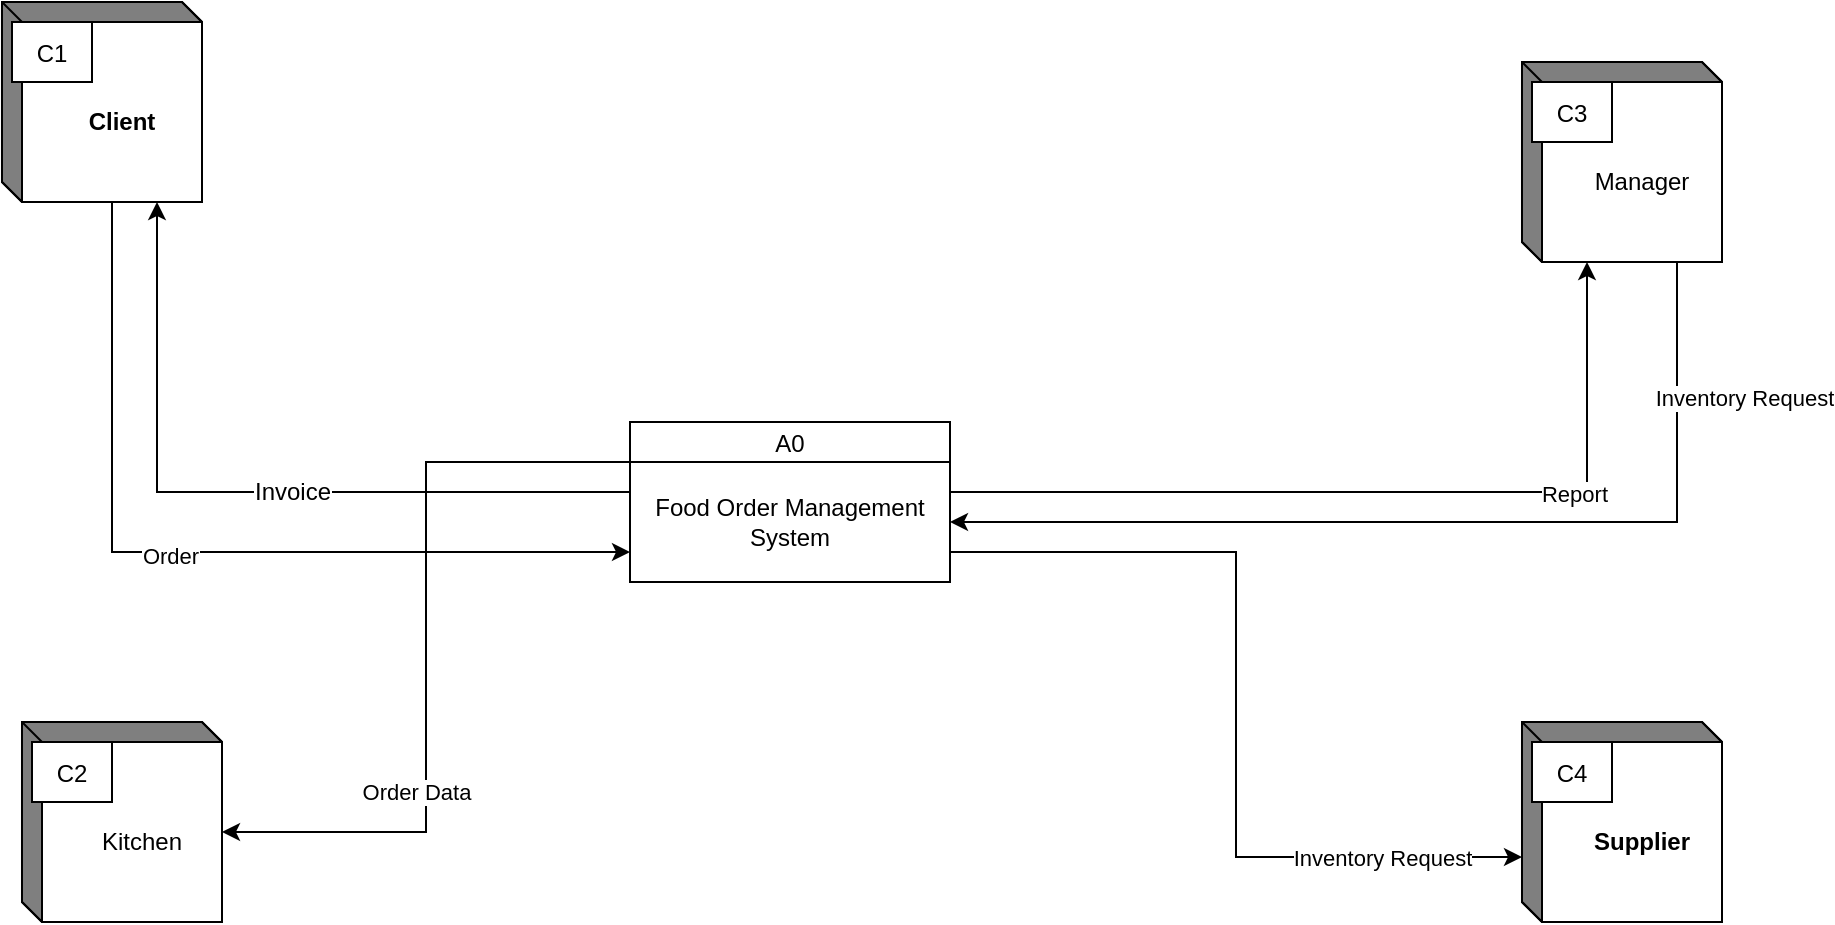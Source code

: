 <mxfile version="25.0.3" pages="4">
  <diagram id="g7U_KtoPGQ14ZTP1qPPx" name="контекстный уровень 0">
    <mxGraphModel dx="1050" dy="567" grid="1" gridSize="10" guides="1" tooltips="1" connect="1" arrows="1" fold="1" page="1" pageScale="1" pageWidth="827" pageHeight="1169" math="0" shadow="0">
      <root>
        <mxCell id="0" />
        <mxCell id="1" parent="0" />
        <mxCell id="EsM4Tb7-Ttx26VV6aI6I-1" value="А0" style="swimlane;fontStyle=0;childLayout=stackLayout;horizontal=1;startSize=20;fillColor=#ffffff;horizontalStack=0;resizeParent=1;resizeParentMax=0;resizeLast=0;collapsible=0;marginBottom=0;swimlaneFillColor=#ffffff;" parent="1" vertex="1">
          <mxGeometry x="364" y="260" width="160" height="80" as="geometry" />
        </mxCell>
        <mxCell id="EsM4Tb7-Ttx26VV6aI6I-2" value="Food Order Management System" style="text;html=1;align=center;verticalAlign=middle;whiteSpace=wrap;rounded=0;" parent="EsM4Tb7-Ttx26VV6aI6I-1" vertex="1">
          <mxGeometry y="20" width="160" height="60" as="geometry" />
        </mxCell>
        <mxCell id="EsM4Tb7-Ttx26VV6aI6I-3" value="" style="endArrow=classic;html=1;rounded=0;entryX=0;entryY=0.75;entryDx=0;entryDy=0;exitX=0;exitY=0;exitDx=55;exitDy=100;exitPerimeter=0;" parent="1" source="EsM4Tb7-Ttx26VV6aI6I-8" target="EsM4Tb7-Ttx26VV6aI6I-2" edge="1">
          <mxGeometry width="50" height="50" relative="1" as="geometry">
            <mxPoint x="220" y="325" as="sourcePoint" />
            <mxPoint x="260" y="280" as="targetPoint" />
            <Array as="points">
              <mxPoint x="105" y="325" />
            </Array>
          </mxGeometry>
        </mxCell>
        <mxCell id="EsM4Tb7-Ttx26VV6aI6I-4" value="Order" style="edgeLabel;html=1;align=center;verticalAlign=middle;resizable=0;points=[];" parent="EsM4Tb7-Ttx26VV6aI6I-3" connectable="0" vertex="1">
          <mxGeometry x="-0.063" y="-2" relative="1" as="geometry">
            <mxPoint as="offset" />
          </mxGeometry>
        </mxCell>
        <mxCell id="EsM4Tb7-Ttx26VV6aI6I-5" value="" style="html=1;dashed=0;whiteSpace=wrap;shape=mxgraph.dfd.externalEntity" parent="1" vertex="1">
          <mxGeometry x="810" y="410" width="100" height="100" as="geometry" />
        </mxCell>
        <mxCell id="EsM4Tb7-Ttx26VV6aI6I-6" value="C4" style="autosize=1;part=1;resizable=0;strokeColor=inherit;fillColor=inherit;gradientColor=inherit;" parent="EsM4Tb7-Ttx26VV6aI6I-5" vertex="1">
          <mxGeometry width="40" height="30" relative="1" as="geometry">
            <mxPoint x="5" y="10" as="offset" />
          </mxGeometry>
        </mxCell>
        <mxCell id="EsM4Tb7-Ttx26VV6aI6I-7" value="&lt;strong&gt;Supplier&lt;/strong&gt;" style="text;html=1;align=center;verticalAlign=middle;whiteSpace=wrap;rounded=0;" parent="EsM4Tb7-Ttx26VV6aI6I-5" vertex="1">
          <mxGeometry x="30" y="50" width="60" height="20" as="geometry" />
        </mxCell>
        <mxCell id="EsM4Tb7-Ttx26VV6aI6I-8" value="" style="html=1;dashed=0;whiteSpace=wrap;shape=mxgraph.dfd.externalEntity" parent="1" vertex="1">
          <mxGeometry x="50" y="50" width="100" height="100" as="geometry" />
        </mxCell>
        <mxCell id="EsM4Tb7-Ttx26VV6aI6I-9" value="C1" style="autosize=1;part=1;resizable=0;strokeColor=inherit;fillColor=inherit;gradientColor=inherit;" parent="EsM4Tb7-Ttx26VV6aI6I-8" vertex="1">
          <mxGeometry width="40" height="30" relative="1" as="geometry">
            <mxPoint x="5" y="10" as="offset" />
          </mxGeometry>
        </mxCell>
        <mxCell id="EsM4Tb7-Ttx26VV6aI6I-10" value="&lt;strong&gt;Client&lt;/strong&gt;" style="text;html=1;align=center;verticalAlign=middle;whiteSpace=wrap;rounded=0;" parent="EsM4Tb7-Ttx26VV6aI6I-8" vertex="1">
          <mxGeometry x="30" y="50" width="60" height="20" as="geometry" />
        </mxCell>
        <mxCell id="EsM4Tb7-Ttx26VV6aI6I-11" value="" style="html=1;dashed=0;whiteSpace=wrap;shape=mxgraph.dfd.externalEntity" parent="1" vertex="1">
          <mxGeometry x="60" y="410" width="100" height="100" as="geometry" />
        </mxCell>
        <mxCell id="EsM4Tb7-Ttx26VV6aI6I-12" value="C2" style="autosize=1;part=1;resizable=0;strokeColor=inherit;fillColor=inherit;gradientColor=inherit;" parent="EsM4Tb7-Ttx26VV6aI6I-11" vertex="1">
          <mxGeometry width="40" height="30" relative="1" as="geometry">
            <mxPoint x="5" y="10" as="offset" />
          </mxGeometry>
        </mxCell>
        <mxCell id="EsM4Tb7-Ttx26VV6aI6I-13" value="Kitchen" style="text;html=1;align=center;verticalAlign=middle;whiteSpace=wrap;rounded=0;" parent="EsM4Tb7-Ttx26VV6aI6I-11" vertex="1">
          <mxGeometry x="30" y="50" width="60" height="20" as="geometry" />
        </mxCell>
        <mxCell id="EsM4Tb7-Ttx26VV6aI6I-14" style="edgeStyle=orthogonalEdgeStyle;rounded=0;orthogonalLoop=1;jettySize=auto;html=1;exitX=0;exitY=0;exitDx=77.5;exitDy=100;exitPerimeter=0;entryX=1;entryY=0.5;entryDx=0;entryDy=0;" parent="1" source="EsM4Tb7-Ttx26VV6aI6I-16" target="EsM4Tb7-Ttx26VV6aI6I-2" edge="1">
          <mxGeometry relative="1" as="geometry" />
        </mxCell>
        <mxCell id="EsM4Tb7-Ttx26VV6aI6I-15" value="Inventory Request" style="edgeLabel;html=1;align=center;verticalAlign=middle;resizable=0;points=[];" parent="EsM4Tb7-Ttx26VV6aI6I-14" connectable="0" vertex="1">
          <mxGeometry x="-0.748" y="1" relative="1" as="geometry">
            <mxPoint x="32" y="6" as="offset" />
          </mxGeometry>
        </mxCell>
        <mxCell id="EsM4Tb7-Ttx26VV6aI6I-16" value="" style="html=1;dashed=0;whiteSpace=wrap;shape=mxgraph.dfd.externalEntity" parent="1" vertex="1">
          <mxGeometry x="810" y="80" width="100" height="100" as="geometry" />
        </mxCell>
        <mxCell id="EsM4Tb7-Ttx26VV6aI6I-17" value="C3" style="autosize=1;part=1;resizable=0;strokeColor=inherit;fillColor=inherit;gradientColor=inherit;" parent="EsM4Tb7-Ttx26VV6aI6I-16" vertex="1">
          <mxGeometry width="40" height="30" relative="1" as="geometry">
            <mxPoint x="5" y="10" as="offset" />
          </mxGeometry>
        </mxCell>
        <mxCell id="EsM4Tb7-Ttx26VV6aI6I-18" value="Manager" style="text;html=1;align=center;verticalAlign=middle;whiteSpace=wrap;rounded=0;" parent="EsM4Tb7-Ttx26VV6aI6I-16" vertex="1">
          <mxGeometry x="30" y="50" width="60" height="20" as="geometry" />
        </mxCell>
        <mxCell id="EsM4Tb7-Ttx26VV6aI6I-19" style="edgeStyle=orthogonalEdgeStyle;rounded=0;orthogonalLoop=1;jettySize=auto;html=1;exitX=0;exitY=0.25;exitDx=0;exitDy=0;entryX=0;entryY=0;entryDx=77.5;entryDy=100;entryPerimeter=0;" parent="1" source="EsM4Tb7-Ttx26VV6aI6I-2" target="EsM4Tb7-Ttx26VV6aI6I-8" edge="1">
          <mxGeometry relative="1" as="geometry" />
        </mxCell>
        <mxCell id="EsM4Tb7-Ttx26VV6aI6I-20" value="&lt;font style=&quot;font-size: 12px;&quot;&gt;Invoice&lt;/font&gt;" style="edgeLabel;html=1;align=center;verticalAlign=middle;resizable=0;points=[];" parent="EsM4Tb7-Ttx26VV6aI6I-19" connectable="0" vertex="1">
          <mxGeometry x="-0.113" relative="1" as="geometry">
            <mxPoint as="offset" />
          </mxGeometry>
        </mxCell>
        <mxCell id="EsM4Tb7-Ttx26VV6aI6I-21" style="edgeStyle=orthogonalEdgeStyle;rounded=0;orthogonalLoop=1;jettySize=auto;html=1;exitX=0;exitY=0.25;exitDx=0;exitDy=0;entryX=0;entryY=0;entryDx=100;entryDy=55;entryPerimeter=0;" parent="1" source="EsM4Tb7-Ttx26VV6aI6I-1" target="EsM4Tb7-Ttx26VV6aI6I-11" edge="1">
          <mxGeometry relative="1" as="geometry">
            <Array as="points">
              <mxPoint x="262" y="280" />
              <mxPoint x="262" y="465" />
            </Array>
          </mxGeometry>
        </mxCell>
        <mxCell id="EsM4Tb7-Ttx26VV6aI6I-22" value="Order Data" style="edgeLabel;html=1;align=center;verticalAlign=middle;resizable=0;points=[];" parent="EsM4Tb7-Ttx26VV6aI6I-21" connectable="0" vertex="1">
          <mxGeometry x="0.502" y="2" relative="1" as="geometry">
            <mxPoint y="-22" as="offset" />
          </mxGeometry>
        </mxCell>
        <mxCell id="EsM4Tb7-Ttx26VV6aI6I-23" style="edgeStyle=orthogonalEdgeStyle;rounded=0;orthogonalLoop=1;jettySize=auto;html=1;exitX=1;exitY=0.25;exitDx=0;exitDy=0;entryX=0;entryY=0;entryDx=32.5;entryDy=100;entryPerimeter=0;" parent="1" source="EsM4Tb7-Ttx26VV6aI6I-2" target="EsM4Tb7-Ttx26VV6aI6I-16" edge="1">
          <mxGeometry relative="1" as="geometry" />
        </mxCell>
        <mxCell id="EsM4Tb7-Ttx26VV6aI6I-24" value="Report" style="edgeLabel;html=1;align=center;verticalAlign=middle;resizable=0;points=[];" parent="EsM4Tb7-Ttx26VV6aI6I-23" connectable="0" vertex="1">
          <mxGeometry x="0.44" y="-1" relative="1" as="geometry">
            <mxPoint as="offset" />
          </mxGeometry>
        </mxCell>
        <mxCell id="EsM4Tb7-Ttx26VV6aI6I-25" style="edgeStyle=orthogonalEdgeStyle;rounded=0;orthogonalLoop=1;jettySize=auto;html=1;exitX=1;exitY=0.75;exitDx=0;exitDy=0;entryX=0;entryY=0;entryDx=0;entryDy=67.5;entryPerimeter=0;" parent="1" source="EsM4Tb7-Ttx26VV6aI6I-2" target="EsM4Tb7-Ttx26VV6aI6I-5" edge="1">
          <mxGeometry relative="1" as="geometry">
            <mxPoint x="890" y="325" as="targetPoint" />
          </mxGeometry>
        </mxCell>
        <mxCell id="EsM4Tb7-Ttx26VV6aI6I-26" value="Inventory Request" style="edgeLabel;html=1;align=center;verticalAlign=middle;resizable=0;points=[];" parent="EsM4Tb7-Ttx26VV6aI6I-25" connectable="0" vertex="1">
          <mxGeometry x="0.681" relative="1" as="geometry">
            <mxPoint as="offset" />
          </mxGeometry>
        </mxCell>
      </root>
    </mxGraphModel>
  </diagram>
  <diagram id="dlIHmpo61PKSziA37IT4" name="контекстный уровень 1">
    <mxGraphModel dx="1235" dy="667" grid="1" gridSize="10" guides="1" tooltips="1" connect="1" arrows="1" fold="1" page="1" pageScale="1" pageWidth="827" pageHeight="1169" math="0" shadow="0">
      <root>
        <mxCell id="0" />
        <mxCell id="1" parent="0" />
        <mxCell id="6rhLsVktCu3hyryRNx9y-2" value="" style="html=1;dashed=0;whiteSpace=wrap;shape=mxgraph.dfd.externalEntity" parent="1" vertex="1">
          <mxGeometry x="1010" y="584" width="100" height="100" as="geometry" />
        </mxCell>
        <mxCell id="6rhLsVktCu3hyryRNx9y-3" value="C4" style="autosize=1;part=1;resizable=0;strokeColor=inherit;fillColor=inherit;gradientColor=inherit;" parent="6rhLsVktCu3hyryRNx9y-2" vertex="1">
          <mxGeometry width="40" height="30" relative="1" as="geometry">
            <mxPoint x="5" y="10" as="offset" />
          </mxGeometry>
        </mxCell>
        <mxCell id="6rhLsVktCu3hyryRNx9y-4" value="&lt;strong&gt;Supplier&lt;/strong&gt;" style="text;html=1;align=center;verticalAlign=middle;whiteSpace=wrap;rounded=0;" parent="6rhLsVktCu3hyryRNx9y-2" vertex="1">
          <mxGeometry x="30" y="50" width="60" height="20" as="geometry" />
        </mxCell>
        <mxCell id="6rhLsVktCu3hyryRNx9y-5" style="edgeStyle=orthogonalEdgeStyle;rounded=0;orthogonalLoop=1;jettySize=auto;html=1;entryX=0;entryY=0.25;entryDx=0;entryDy=0;" parent="1" source="6rhLsVktCu3hyryRNx9y-7" target="6rhLsVktCu3hyryRNx9y-8" edge="1">
          <mxGeometry relative="1" as="geometry" />
        </mxCell>
        <mxCell id="6rhLsVktCu3hyryRNx9y-6" value="Order Information" style="edgeLabel;html=1;align=center;verticalAlign=middle;resizable=0;points=[];" parent="6rhLsVktCu3hyryRNx9y-5" connectable="0" vertex="1">
          <mxGeometry x="0.148" y="-2" relative="1" as="geometry">
            <mxPoint as="offset" />
          </mxGeometry>
        </mxCell>
        <mxCell id="6rhLsVktCu3hyryRNx9y-7" value="D1" style="html=1;dashed=0;whiteSpace=wrap;shape=mxgraph.dfd.dataStoreID;align=left;spacingLeft=3;points=[[0,0],[0.5,0],[1,0],[0,0.5],[1,0.5],[0,1],[0.5,1],[1,1]];" parent="1" vertex="1">
          <mxGeometry x="470" y="330" width="142" height="50" as="geometry" />
        </mxCell>
        <mxCell id="6rhLsVktCu3hyryRNx9y-8" value="А2" style="swimlane;fontStyle=0;childLayout=stackLayout;horizontal=1;startSize=20;fillColor=#ffffff;horizontalStack=0;resizeParent=1;resizeParentMax=0;resizeLast=0;collapsible=0;marginBottom=0;swimlaneFillColor=#ffffff;" parent="1" vertex="1">
          <mxGeometry x="605" y="500" width="100" height="50" as="geometry" />
        </mxCell>
        <mxCell id="6rhLsVktCu3hyryRNx9y-9" value="Create Report" style="text;html=1;align=center;verticalAlign=middle;whiteSpace=wrap;rounded=0;" parent="6rhLsVktCu3hyryRNx9y-8" vertex="1">
          <mxGeometry y="20" width="100" height="30" as="geometry" />
        </mxCell>
        <mxCell id="6rhLsVktCu3hyryRNx9y-10" style="edgeStyle=orthogonalEdgeStyle;rounded=0;orthogonalLoop=1;jettySize=auto;html=1;entryX=0;entryY=0.75;entryDx=0;entryDy=0;" parent="1" source="6rhLsVktCu3hyryRNx9y-12" target="6rhLsVktCu3hyryRNx9y-9" edge="1">
          <mxGeometry relative="1" as="geometry" />
        </mxCell>
        <mxCell id="6rhLsVktCu3hyryRNx9y-11" value="Inventory Information" style="edgeLabel;html=1;align=center;verticalAlign=middle;resizable=0;points=[];" parent="6rhLsVktCu3hyryRNx9y-10" connectable="0" vertex="1">
          <mxGeometry x="-0.082" y="-2" relative="1" as="geometry">
            <mxPoint as="offset" />
          </mxGeometry>
        </mxCell>
        <mxCell id="6rhLsVktCu3hyryRNx9y-12" value="D2" style="html=1;dashed=0;whiteSpace=wrap;shape=mxgraph.dfd.dataStoreID;align=left;spacingLeft=3;points=[[0,0],[0.5,0],[1,0],[0,0.5],[1,0.5],[0,1],[0.5,1],[1,1]];" parent="1" vertex="1">
          <mxGeometry x="270" y="670" width="130" height="50" as="geometry" />
        </mxCell>
        <mxCell id="6rhLsVktCu3hyryRNx9y-13" style="edgeStyle=orthogonalEdgeStyle;rounded=0;orthogonalLoop=1;jettySize=auto;html=1;exitX=0;exitY=0;exitDx=45;exitDy=0;exitPerimeter=0;entryX=0;entryY=0.5;entryDx=0;entryDy=0;" parent="1" source="6rhLsVktCu3hyryRNx9y-15" target="6rhLsVktCu3hyryRNx9y-27" edge="1">
          <mxGeometry relative="1" as="geometry">
            <Array as="points">
              <mxPoint x="115" y="510" />
              <mxPoint x="115" y="410" />
              <mxPoint x="400" y="410" />
            </Array>
          </mxGeometry>
        </mxCell>
        <mxCell id="6rhLsVktCu3hyryRNx9y-14" value="Orders" style="edgeLabel;html=1;align=center;verticalAlign=middle;resizable=0;points=[];" parent="6rhLsVktCu3hyryRNx9y-13" connectable="0" vertex="1">
          <mxGeometry x="0.152" y="-2" relative="1" as="geometry">
            <mxPoint as="offset" />
          </mxGeometry>
        </mxCell>
        <mxCell id="6rhLsVktCu3hyryRNx9y-15" value="" style="html=1;dashed=0;whiteSpace=wrap;shape=mxgraph.dfd.externalEntity" parent="1" vertex="1">
          <mxGeometry x="60" y="510" width="100" height="100" as="geometry" />
        </mxCell>
        <mxCell id="6rhLsVktCu3hyryRNx9y-16" value="C1" style="autosize=1;part=1;resizable=0;strokeColor=inherit;fillColor=inherit;gradientColor=inherit;" parent="6rhLsVktCu3hyryRNx9y-15" vertex="1">
          <mxGeometry width="40" height="30" relative="1" as="geometry">
            <mxPoint x="5" y="10" as="offset" />
          </mxGeometry>
        </mxCell>
        <mxCell id="6rhLsVktCu3hyryRNx9y-17" value="&lt;strong&gt;Client&lt;/strong&gt;" style="text;html=1;align=center;verticalAlign=middle;whiteSpace=wrap;rounded=0;" parent="6rhLsVktCu3hyryRNx9y-15" vertex="1">
          <mxGeometry x="30" y="50" width="60" height="20" as="geometry" />
        </mxCell>
        <mxCell id="6rhLsVktCu3hyryRNx9y-18" value="" style="html=1;dashed=0;whiteSpace=wrap;shape=mxgraph.dfd.externalEntity" parent="1" vertex="1">
          <mxGeometry x="328" y="280" width="100" height="100" as="geometry" />
        </mxCell>
        <mxCell id="6rhLsVktCu3hyryRNx9y-19" value="C2" style="autosize=1;part=1;resizable=0;strokeColor=inherit;fillColor=inherit;gradientColor=inherit;" parent="6rhLsVktCu3hyryRNx9y-18" vertex="1">
          <mxGeometry width="40" height="30" relative="1" as="geometry">
            <mxPoint x="5" y="10" as="offset" />
          </mxGeometry>
        </mxCell>
        <mxCell id="6rhLsVktCu3hyryRNx9y-20" value="Kitchen" style="text;html=1;align=center;verticalAlign=middle;whiteSpace=wrap;rounded=0;" parent="6rhLsVktCu3hyryRNx9y-18" vertex="1">
          <mxGeometry x="30" y="50" width="60" height="20" as="geometry" />
        </mxCell>
        <mxCell id="6rhLsVktCu3hyryRNx9y-21" style="edgeStyle=orthogonalEdgeStyle;rounded=0;orthogonalLoop=1;jettySize=auto;html=1;exitX=0;exitY=0;exitDx=77.5;exitDy=100;exitPerimeter=0;entryX=1;entryY=0.25;entryDx=0;entryDy=0;" parent="1" source="6rhLsVktCu3hyryRNx9y-23" target="6rhLsVktCu3hyryRNx9y-28" edge="1">
          <mxGeometry relative="1" as="geometry" />
        </mxCell>
        <mxCell id="6rhLsVktCu3hyryRNx9y-22" value="Inventory Request" style="edgeLabel;html=1;align=center;verticalAlign=middle;resizable=0;points=[];" parent="6rhLsVktCu3hyryRNx9y-21" connectable="0" vertex="1">
          <mxGeometry x="-0.711" y="1" relative="1" as="geometry">
            <mxPoint x="12" y="69" as="offset" />
          </mxGeometry>
        </mxCell>
        <mxCell id="6rhLsVktCu3hyryRNx9y-23" value="" style="html=1;dashed=0;whiteSpace=wrap;shape=mxgraph.dfd.externalEntity" parent="1" vertex="1">
          <mxGeometry x="740" y="390" width="100" height="100" as="geometry" />
        </mxCell>
        <mxCell id="6rhLsVktCu3hyryRNx9y-24" value="C3" style="autosize=1;part=1;resizable=0;strokeColor=inherit;fillColor=inherit;gradientColor=inherit;" parent="6rhLsVktCu3hyryRNx9y-23" vertex="1">
          <mxGeometry width="40" height="30" relative="1" as="geometry">
            <mxPoint x="5" y="10" as="offset" />
          </mxGeometry>
        </mxCell>
        <mxCell id="6rhLsVktCu3hyryRNx9y-25" value="Manager" style="text;html=1;align=center;verticalAlign=middle;whiteSpace=wrap;rounded=0;" parent="6rhLsVktCu3hyryRNx9y-23" vertex="1">
          <mxGeometry x="30" y="50" width="60" height="20" as="geometry" />
        </mxCell>
        <mxCell id="6rhLsVktCu3hyryRNx9y-26" value="А1" style="swimlane;fontStyle=0;childLayout=stackLayout;horizontal=1;startSize=20;fillColor=#ffffff;horizontalStack=0;resizeParent=1;resizeParentMax=0;resizeLast=0;collapsible=0;marginBottom=0;swimlaneFillColor=#ffffff;" parent="1" vertex="1">
          <mxGeometry x="400" y="559" width="100" height="50" as="geometry" />
        </mxCell>
        <mxCell id="6rhLsVktCu3hyryRNx9y-27" value="Create Order" style="text;html=1;align=center;verticalAlign=middle;whiteSpace=wrap;rounded=0;" parent="6rhLsVktCu3hyryRNx9y-26" vertex="1">
          <mxGeometry y="20" width="100" height="30" as="geometry" />
        </mxCell>
        <mxCell id="6rhLsVktCu3hyryRNx9y-28" value="А3" style="swimlane;fontStyle=0;childLayout=stackLayout;horizontal=1;startSize=20;fillColor=#ffffff;horizontalStack=0;resizeParent=1;resizeParentMax=0;resizeLast=0;collapsible=0;marginBottom=0;swimlaneFillColor=#ffffff;" parent="1" vertex="1">
          <mxGeometry x="580" y="670" width="150" height="50" as="geometry" />
        </mxCell>
        <mxCell id="6rhLsVktCu3hyryRNx9y-29" value="Inventory Order" style="text;html=1;align=center;verticalAlign=middle;whiteSpace=wrap;rounded=0;" parent="6rhLsVktCu3hyryRNx9y-28" vertex="1">
          <mxGeometry y="20" width="150" height="30" as="geometry" />
        </mxCell>
        <mxCell id="6rhLsVktCu3hyryRNx9y-30" value="Orders" style="text;html=1;align=center;verticalAlign=middle;whiteSpace=wrap;rounded=0;" parent="1" vertex="1">
          <mxGeometry x="520" y="340" width="60" height="30" as="geometry" />
        </mxCell>
        <mxCell id="6rhLsVktCu3hyryRNx9y-31" value="Inventory" style="text;html=1;align=center;verticalAlign=middle;whiteSpace=wrap;rounded=0;" parent="1" vertex="1">
          <mxGeometry x="320" y="680" width="60" height="30" as="geometry" />
        </mxCell>
        <mxCell id="6rhLsVktCu3hyryRNx9y-34" style="edgeStyle=orthogonalEdgeStyle;rounded=0;orthogonalLoop=1;jettySize=auto;html=1;exitX=1;exitY=0.25;exitDx=0;exitDy=0;entryX=0;entryY=0;entryDx=10;entryDy=100;entryPerimeter=0;" parent="1" source="6rhLsVktCu3hyryRNx9y-27" target="6rhLsVktCu3hyryRNx9y-18" edge="1">
          <mxGeometry relative="1" as="geometry" />
        </mxCell>
        <mxCell id="6rhLsVktCu3hyryRNx9y-35" value="Order Data" style="edgeLabel;html=1;align=center;verticalAlign=middle;resizable=0;points=[];" parent="6rhLsVktCu3hyryRNx9y-34" connectable="0" vertex="1">
          <mxGeometry x="0.423" relative="1" as="geometry">
            <mxPoint y="1" as="offset" />
          </mxGeometry>
        </mxCell>
        <mxCell id="6rhLsVktCu3hyryRNx9y-36" style="edgeStyle=orthogonalEdgeStyle;rounded=0;orthogonalLoop=1;jettySize=auto;html=1;exitX=1;exitY=0.25;exitDx=0;exitDy=0;entryX=0;entryY=0;entryDx=32.5;entryDy=100;entryPerimeter=0;" parent="1" source="6rhLsVktCu3hyryRNx9y-8" target="6rhLsVktCu3hyryRNx9y-23" edge="1">
          <mxGeometry relative="1" as="geometry" />
        </mxCell>
        <mxCell id="6rhLsVktCu3hyryRNx9y-37" value="Report" style="edgeLabel;html=1;align=center;verticalAlign=middle;resizable=0;points=[];" parent="6rhLsVktCu3hyryRNx9y-36" connectable="0" vertex="1">
          <mxGeometry x="-0.013" y="-2" relative="1" as="geometry">
            <mxPoint as="offset" />
          </mxGeometry>
        </mxCell>
        <mxCell id="6rhLsVktCu3hyryRNx9y-38" style="edgeStyle=orthogonalEdgeStyle;rounded=0;orthogonalLoop=1;jettySize=auto;html=1;exitX=1;exitY=0.5;exitDx=0;exitDy=0;entryX=0;entryY=0;entryDx=0;entryDy=67.5;entryPerimeter=0;" parent="1" source="6rhLsVktCu3hyryRNx9y-29" target="6rhLsVktCu3hyryRNx9y-2" edge="1">
          <mxGeometry relative="1" as="geometry">
            <Array as="points">
              <mxPoint x="970" y="705" />
              <mxPoint x="970" y="684" />
              <mxPoint x="980" y="684" />
              <mxPoint x="980" y="651" />
            </Array>
          </mxGeometry>
        </mxCell>
        <mxCell id="6rhLsVktCu3hyryRNx9y-39" value="Inventory Request" style="edgeLabel;html=1;align=center;verticalAlign=middle;resizable=0;points=[];" parent="6rhLsVktCu3hyryRNx9y-38" connectable="0" vertex="1">
          <mxGeometry x="0.545" y="6" relative="1" as="geometry">
            <mxPoint y="-1" as="offset" />
          </mxGeometry>
        </mxCell>
        <mxCell id="6rhLsVktCu3hyryRNx9y-42" style="edgeStyle=orthogonalEdgeStyle;rounded=0;orthogonalLoop=1;jettySize=auto;html=1;exitX=0.25;exitY=1;exitDx=0;exitDy=0;entryX=0.006;entryY=0.805;entryDx=0;entryDy=0;entryPerimeter=0;" parent="1" source="6rhLsVktCu3hyryRNx9y-27" target="6rhLsVktCu3hyryRNx9y-12" edge="1">
          <mxGeometry relative="1" as="geometry" />
        </mxCell>
        <mxCell id="6rhLsVktCu3hyryRNx9y-43" value="Updated Inventory Data" style="edgeLabel;html=1;align=center;verticalAlign=middle;resizable=0;points=[];" parent="6rhLsVktCu3hyryRNx9y-42" connectable="0" vertex="1">
          <mxGeometry x="-0.3" y="2" relative="1" as="geometry">
            <mxPoint as="offset" />
          </mxGeometry>
        </mxCell>
        <mxCell id="6rhLsVktCu3hyryRNx9y-44" style="edgeStyle=orthogonalEdgeStyle;rounded=0;orthogonalLoop=1;jettySize=auto;html=1;exitX=0.25;exitY=0;exitDx=0;exitDy=0;entryX=0;entryY=0;entryDx=100;entryDy=32.5;entryPerimeter=0;" parent="1" source="6rhLsVktCu3hyryRNx9y-26" target="6rhLsVktCu3hyryRNx9y-15" edge="1">
          <mxGeometry relative="1" as="geometry">
            <Array as="points">
              <mxPoint x="425" y="510" />
              <mxPoint x="250" y="510" />
              <mxPoint x="250" y="550" />
              <mxPoint x="190" y="550" />
              <mxPoint x="190" y="543" />
            </Array>
          </mxGeometry>
        </mxCell>
        <mxCell id="6rhLsVktCu3hyryRNx9y-45" value="Invoice" style="edgeLabel;html=1;align=center;verticalAlign=middle;resizable=0;points=[];" parent="6rhLsVktCu3hyryRNx9y-44" connectable="0" vertex="1">
          <mxGeometry x="-0.301" relative="1" as="geometry">
            <mxPoint as="offset" />
          </mxGeometry>
        </mxCell>
        <mxCell id="6rhLsVktCu3hyryRNx9y-46" style="edgeStyle=orthogonalEdgeStyle;rounded=0;orthogonalLoop=1;jettySize=auto;html=1;exitX=0;exitY=0.75;exitDx=0;exitDy=0;entryX=0.5;entryY=1;entryDx=0;entryDy=0;" parent="1" source="6rhLsVktCu3hyryRNx9y-29" target="6rhLsVktCu3hyryRNx9y-12" edge="1">
          <mxGeometry relative="1" as="geometry" />
        </mxCell>
        <mxCell id="6rhLsVktCu3hyryRNx9y-47" value="Updated Inventory Data" style="edgeLabel;html=1;align=center;verticalAlign=middle;resizable=0;points=[];" parent="6rhLsVktCu3hyryRNx9y-46" connectable="0" vertex="1">
          <mxGeometry x="0.016" y="4" relative="1" as="geometry">
            <mxPoint as="offset" />
          </mxGeometry>
        </mxCell>
        <mxCell id="GF2UTdQ6WD2duHOAACXO-5" style="edgeStyle=orthogonalEdgeStyle;rounded=0;orthogonalLoop=1;jettySize=auto;html=1;exitX=0.5;exitY=0;exitDx=0;exitDy=0;entryX=0.122;entryY=0.996;entryDx=0;entryDy=0;entryPerimeter=0;" edge="1" parent="1" source="6rhLsVktCu3hyryRNx9y-26" target="6rhLsVktCu3hyryRNx9y-7">
          <mxGeometry relative="1" as="geometry" />
        </mxCell>
        <mxCell id="GF2UTdQ6WD2duHOAACXO-6" value="Order Data" style="edgeLabel;html=1;align=center;verticalAlign=middle;resizable=0;points=[];" vertex="1" connectable="0" parent="GF2UTdQ6WD2duHOAACXO-5">
          <mxGeometry x="0.487" relative="1" as="geometry">
            <mxPoint as="offset" />
          </mxGeometry>
        </mxCell>
      </root>
    </mxGraphModel>
  </diagram>
  <diagram id="FCBD6n17MjrWyVslje0F" name="логический ур">
    <mxGraphModel dx="875" dy="473" grid="1" gridSize="10" guides="1" tooltips="1" connect="1" arrows="1" fold="1" page="1" pageScale="1" pageWidth="827" pageHeight="1169" math="0" shadow="0">
      <root>
        <mxCell id="0" />
        <mxCell id="1" parent="0" />
        <mxCell id="NVvFGdOoHjo6GKqBfUE2-1" value="&lt;strong&gt;Shopper&lt;/strong&gt;" style="html=1;dashed=0;whiteSpace=wrap;shape=mxgraph.dfd.externalEntity" parent="1" vertex="1">
          <mxGeometry x="60" y="380" width="100" height="100" as="geometry" />
        </mxCell>
        <mxCell id="NVvFGdOoHjo6GKqBfUE2-2" value="C1" style="autosize=1;part=1;resizable=0;strokeColor=inherit;fillColor=inherit;gradientColor=inherit;" parent="NVvFGdOoHjo6GKqBfUE2-1" vertex="1">
          <mxGeometry width="40" height="30" relative="1" as="geometry">
            <mxPoint x="5" y="10" as="offset" />
          </mxGeometry>
        </mxCell>
        <mxCell id="NVvFGdOoHjo6GKqBfUE2-3" value="&lt;strong&gt;Shopper&lt;/strong&gt;" style="html=1;dashed=0;whiteSpace=wrap;shape=mxgraph.dfd.externalEntity" parent="1" vertex="1">
          <mxGeometry x="450" y="420" width="100" height="100" as="geometry" />
        </mxCell>
        <mxCell id="NVvFGdOoHjo6GKqBfUE2-4" value="C1" style="autosize=1;part=1;resizable=0;strokeColor=inherit;fillColor=inherit;gradientColor=inherit;" parent="NVvFGdOoHjo6GKqBfUE2-3" vertex="1">
          <mxGeometry width="40" height="30" relative="1" as="geometry">
            <mxPoint x="5" y="10" as="offset" />
          </mxGeometry>
        </mxCell>
        <mxCell id="NVvFGdOoHjo6GKqBfUE2-5" value="A4" style="swimlane;fontStyle=0;childLayout=stackLayout;horizontal=1;startSize=20;fillColor=#ffffff;horizontalStack=0;resizeParent=1;resizeParentMax=0;resizeLast=0;collapsible=0;marginBottom=0;swimlaneFillColor=#ffffff;" parent="1" vertex="1">
          <mxGeometry x="430" y="680" width="120" height="50" as="geometry" />
        </mxCell>
        <mxCell id="NVvFGdOoHjo6GKqBfUE2-6" value="Complete payment and provide receipt" style="text;html=1;align=center;verticalAlign=middle;whiteSpace=wrap;rounded=0;" parent="NVvFGdOoHjo6GKqBfUE2-5" vertex="1">
          <mxGeometry y="20" width="120" height="30" as="geometry" />
        </mxCell>
        <mxCell id="NVvFGdOoHjo6GKqBfUE2-7" value="A3" style="swimlane;fontStyle=0;childLayout=stackLayout;horizontal=1;startSize=20;fillColor=#ffffff;horizontalStack=0;resizeParent=1;resizeParentMax=0;resizeLast=0;collapsible=0;marginBottom=0;swimlaneFillColor=#ffffff;" parent="1" vertex="1">
          <mxGeometry x="240.0" y="680" width="120" height="50" as="geometry" />
        </mxCell>
        <mxCell id="NVvFGdOoHjo6GKqBfUE2-8" value="Calculate total bill" style="text;html=1;align=center;verticalAlign=middle;whiteSpace=wrap;rounded=0;" parent="NVvFGdOoHjo6GKqBfUE2-7" vertex="1">
          <mxGeometry y="20" width="120" height="30" as="geometry" />
        </mxCell>
        <mxCell id="NVvFGdOoHjo6GKqBfUE2-9" value="A2" style="swimlane;fontStyle=0;childLayout=stackLayout;horizontal=1;startSize=20;fillColor=#ffffff;horizontalStack=0;resizeParent=1;resizeParentMax=0;resizeLast=0;collapsible=0;marginBottom=0;swimlaneFillColor=#ffffff;" parent="1" vertex="1">
          <mxGeometry x="240" y="580" width="120" height="50" as="geometry" />
        </mxCell>
        <mxCell id="NVvFGdOoHjo6GKqBfUE2-10" value="Fetch prices" style="text;html=1;align=center;verticalAlign=middle;whiteSpace=wrap;rounded=0;" parent="NVvFGdOoHjo6GKqBfUE2-9" vertex="1">
          <mxGeometry y="20" width="120" height="30" as="geometry" />
        </mxCell>
        <mxCell id="NVvFGdOoHjo6GKqBfUE2-11" value="A1" style="swimlane;fontStyle=0;childLayout=stackLayout;horizontal=1;startSize=20;fillColor=#ffffff;horizontalStack=0;resizeParent=1;resizeParentMax=0;resizeLast=0;collapsible=0;marginBottom=0;swimlaneFillColor=#ffffff;" parent="1" vertex="1">
          <mxGeometry x="50" y="580" width="120" height="50" as="geometry" />
        </mxCell>
        <mxCell id="NVvFGdOoHjo6GKqBfUE2-12" value="Scan product" style="text;html=1;align=center;verticalAlign=middle;whiteSpace=wrap;rounded=0;" parent="NVvFGdOoHjo6GKqBfUE2-11" vertex="1">
          <mxGeometry y="20" width="120" height="30" as="geometry" />
        </mxCell>
        <mxCell id="NVvFGdOoHjo6GKqBfUE2-13" value="D1" style="html=1;dashed=0;whiteSpace=wrap;shape=mxgraph.dfd.dataStoreID;align=left;spacingLeft=3;points=[[0,0],[0.5,0],[1,0],[0,0.5],[1,0.5],[0,1],[0.5,1],[1,1]];" parent="1" vertex="1">
          <mxGeometry x="240" y="430" width="100" height="30" as="geometry" />
        </mxCell>
        <mxCell id="NVvFGdOoHjo6GKqBfUE2-14" style="edgeStyle=orthogonalEdgeStyle;rounded=0;orthogonalLoop=1;jettySize=auto;html=1;exitX=0.5;exitY=1;exitDx=0;exitDy=0;" parent="1" source="NVvFGdOoHjo6GKqBfUE2-16" target="NVvFGdOoHjo6GKqBfUE2-9" edge="1">
          <mxGeometry relative="1" as="geometry" />
        </mxCell>
        <mxCell id="NVvFGdOoHjo6GKqBfUE2-15" value="&lt;strong&gt;costs&lt;/strong&gt;" style="edgeLabel;html=1;align=center;verticalAlign=middle;resizable=0;points=[];" parent="NVvFGdOoHjo6GKqBfUE2-14" connectable="0" vertex="1">
          <mxGeometry x="-0.175" relative="1" as="geometry">
            <mxPoint as="offset" />
          </mxGeometry>
        </mxCell>
        <mxCell id="NVvFGdOoHjo6GKqBfUE2-16" value="Prices" style="text;html=1;align=center;verticalAlign=middle;whiteSpace=wrap;rounded=0;" parent="1" vertex="1">
          <mxGeometry x="270" y="430" width="60" height="30" as="geometry" />
        </mxCell>
        <mxCell id="NVvFGdOoHjo6GKqBfUE2-17" style="edgeStyle=orthogonalEdgeStyle;rounded=0;orthogonalLoop=1;jettySize=auto;html=1;exitX=0;exitY=0;exitDx=55;exitDy=100;exitPerimeter=0;entryX=0.548;entryY=0.028;entryDx=0;entryDy=0;entryPerimeter=0;" parent="1" source="NVvFGdOoHjo6GKqBfUE2-1" target="NVvFGdOoHjo6GKqBfUE2-11" edge="1">
          <mxGeometry relative="1" as="geometry" />
        </mxCell>
        <mxCell id="NVvFGdOoHjo6GKqBfUE2-18" value="products to buy" style="edgeLabel;html=1;align=center;verticalAlign=middle;resizable=0;points=[];" parent="NVvFGdOoHjo6GKqBfUE2-17" connectable="0" vertex="1">
          <mxGeometry x="-0.283" y="-1" relative="1" as="geometry">
            <mxPoint as="offset" />
          </mxGeometry>
        </mxCell>
        <mxCell id="NVvFGdOoHjo6GKqBfUE2-19" style="edgeStyle=orthogonalEdgeStyle;rounded=0;orthogonalLoop=1;jettySize=auto;html=1;exitX=1;exitY=0.5;exitDx=0;exitDy=0;entryX=0;entryY=0.5;entryDx=0;entryDy=0;" parent="1" source="NVvFGdOoHjo6GKqBfUE2-12" target="NVvFGdOoHjo6GKqBfUE2-10" edge="1">
          <mxGeometry relative="1" as="geometry" />
        </mxCell>
        <mxCell id="NVvFGdOoHjo6GKqBfUE2-20" value="&lt;strong&gt;product ID&lt;/strong&gt;" style="edgeLabel;html=1;align=center;verticalAlign=middle;resizable=0;points=[];" parent="NVvFGdOoHjo6GKqBfUE2-19" connectable="0" vertex="1">
          <mxGeometry x="-0.184" relative="1" as="geometry">
            <mxPoint as="offset" />
          </mxGeometry>
        </mxCell>
        <mxCell id="NVvFGdOoHjo6GKqBfUE2-23" style="edgeStyle=orthogonalEdgeStyle;rounded=0;orthogonalLoop=1;jettySize=auto;html=1;exitX=1;exitY=0.5;exitDx=0;exitDy=0;entryX=0;entryY=0.5;entryDx=0;entryDy=0;" parent="1" source="NVvFGdOoHjo6GKqBfUE2-8" target="NVvFGdOoHjo6GKqBfUE2-6" edge="1">
          <mxGeometry relative="1" as="geometry" />
        </mxCell>
        <mxCell id="NVvFGdOoHjo6GKqBfUE2-24" value="total due" style="edgeLabel;html=1;align=center;verticalAlign=middle;resizable=0;points=[];" parent="NVvFGdOoHjo6GKqBfUE2-23" connectable="0" vertex="1">
          <mxGeometry x="-0.111" relative="1" as="geometry">
            <mxPoint as="offset" />
          </mxGeometry>
        </mxCell>
        <mxCell id="NVvFGdOoHjo6GKqBfUE2-25" style="edgeStyle=orthogonalEdgeStyle;rounded=0;orthogonalLoop=1;jettySize=auto;html=1;exitX=0.75;exitY=0;exitDx=0;exitDy=0;entryX=0.703;entryY=1.02;entryDx=0;entryDy=0;entryPerimeter=0;" parent="1" source="NVvFGdOoHjo6GKqBfUE2-5" target="NVvFGdOoHjo6GKqBfUE2-3" edge="1">
          <mxGeometry relative="1" as="geometry" />
        </mxCell>
        <mxCell id="NVvFGdOoHjo6GKqBfUE2-26" value="payment slip" style="edgeLabel;html=1;align=center;verticalAlign=middle;resizable=0;points=[];" parent="NVvFGdOoHjo6GKqBfUE2-25" connectable="0" vertex="1">
          <mxGeometry x="-0.029" relative="1" as="geometry">
            <mxPoint x="10" y="7" as="offset" />
          </mxGeometry>
        </mxCell>
        <mxCell id="NVvFGdOoHjo6GKqBfUE2-27" style="edgeStyle=orthogonalEdgeStyle;rounded=0;orthogonalLoop=1;jettySize=auto;html=1;exitX=0;exitY=0;exitDx=32.5;exitDy=100;exitPerimeter=0;entryX=0.443;entryY=0.006;entryDx=0;entryDy=0;entryPerimeter=0;" parent="1" source="NVvFGdOoHjo6GKqBfUE2-3" target="NVvFGdOoHjo6GKqBfUE2-5" edge="1">
          <mxGeometry relative="1" as="geometry" />
        </mxCell>
        <mxCell id="NVvFGdOoHjo6GKqBfUE2-28" value="cash or card" style="edgeLabel;html=1;align=center;verticalAlign=middle;resizable=0;points=[];" parent="NVvFGdOoHjo6GKqBfUE2-27" connectable="0" vertex="1">
          <mxGeometry x="-0.089" relative="1" as="geometry">
            <mxPoint x="-22" as="offset" />
          </mxGeometry>
        </mxCell>
        <mxCell id="OBTA27bhtrV4_B5F0D7T-2" value="" style="endArrow=classic;html=1;rounded=0;entryX=0.5;entryY=0;entryDx=0;entryDy=0;exitX=0.5;exitY=1;exitDx=0;exitDy=0;" edge="1" parent="1" source="NVvFGdOoHjo6GKqBfUE2-10" target="NVvFGdOoHjo6GKqBfUE2-7">
          <mxGeometry width="50" height="50" relative="1" as="geometry">
            <mxPoint x="510" y="620" as="sourcePoint" />
            <mxPoint x="560" y="570" as="targetPoint" />
          </mxGeometry>
        </mxCell>
        <mxCell id="OBTA27bhtrV4_B5F0D7T-3" value="products and rates" style="edgeLabel;html=1;align=center;verticalAlign=middle;resizable=0;points=[];" vertex="1" connectable="0" parent="OBTA27bhtrV4_B5F0D7T-2">
          <mxGeometry x="-0.336" y="1" relative="1" as="geometry">
            <mxPoint as="offset" />
          </mxGeometry>
        </mxCell>
      </root>
    </mxGraphModel>
  </diagram>
  <diagram name="физический уровень" id="Qq0PEa0qbAXzQfd-UKqt">
    <mxGraphModel dx="875" dy="473" grid="1" gridSize="10" guides="1" tooltips="1" connect="1" arrows="1" fold="1" page="1" pageScale="1" pageWidth="827" pageHeight="1169" math="0" shadow="0">
      <root>
        <mxCell id="0" />
        <mxCell id="1" parent="0" />
        <mxCell id="0UEF7odXStdeImei3ZfH-2" value="&lt;strong&gt;Shopper&lt;/strong&gt;" style="html=1;dashed=0;whiteSpace=wrap;shape=mxgraph.dfd.externalEntity" parent="1" vertex="1">
          <mxGeometry x="50" y="390" width="100" height="100" as="geometry" />
        </mxCell>
        <mxCell id="0UEF7odXStdeImei3ZfH-3" value="C1" style="autosize=1;part=1;resizable=0;strokeColor=inherit;fillColor=inherit;gradientColor=inherit;" parent="0UEF7odXStdeImei3ZfH-2" vertex="1">
          <mxGeometry width="40" height="30" relative="1" as="geometry">
            <mxPoint x="5" y="10" as="offset" />
          </mxGeometry>
        </mxCell>
        <mxCell id="0UEF7odXStdeImei3ZfH-4" value="&lt;strong&gt;Shopper&lt;/strong&gt;" style="html=1;dashed=0;whiteSpace=wrap;shape=mxgraph.dfd.externalEntity" parent="1" vertex="1">
          <mxGeometry x="550" y="450" width="100" height="100" as="geometry" />
        </mxCell>
        <mxCell id="0UEF7odXStdeImei3ZfH-5" value="C1" style="autosize=1;part=1;resizable=0;strokeColor=inherit;fillColor=inherit;gradientColor=inherit;" parent="0UEF7odXStdeImei3ZfH-4" vertex="1">
          <mxGeometry width="40" height="30" relative="1" as="geometry">
            <mxPoint x="5" y="10" as="offset" />
          </mxGeometry>
        </mxCell>
        <mxCell id="0UEF7odXStdeImei3ZfH-6" value="A4" style="swimlane;fontStyle=0;childLayout=stackLayout;horizontal=1;startSize=20;fillColor=#ffffff;horizontalStack=0;resizeParent=1;resizeParentMax=0;resizeLast=0;collapsible=0;marginBottom=0;swimlaneFillColor=#ffffff;" parent="1" vertex="1">
          <mxGeometry x="530" y="680" width="120" height="50" as="geometry" />
        </mxCell>
        <mxCell id="0UEF7odXStdeImei3ZfH-7" value="Confirm item details in file" style="text;html=1;align=center;verticalAlign=middle;whiteSpace=wrap;rounded=0;" parent="0UEF7odXStdeImei3ZfH-6" vertex="1">
          <mxGeometry y="20" width="120" height="30" as="geometry" />
        </mxCell>
        <mxCell id="0UEF7odXStdeImei3ZfH-8" value="A3" style="swimlane;fontStyle=0;childLayout=stackLayout;horizontal=1;startSize=20;fillColor=#ffffff;horizontalStack=0;resizeParent=1;resizeParentMax=0;resizeLast=0;collapsible=0;marginBottom=0;swimlaneFillColor=#ffffff;" parent="1" vertex="1">
          <mxGeometry x="250" y="680" width="120" height="50" as="geometry" />
        </mxCell>
        <mxCell id="0UEF7odXStdeImei3ZfH-9" value="Check item code and price in file" style="text;html=1;align=center;verticalAlign=middle;whiteSpace=wrap;rounded=0;" parent="0UEF7odXStdeImei3ZfH-8" vertex="1">
          <mxGeometry y="20" width="120" height="30" as="geometry" />
        </mxCell>
        <mxCell id="0UEF7odXStdeImei3ZfH-10" style="edgeStyle=orthogonalEdgeStyle;rounded=0;orthogonalLoop=1;jettySize=auto;html=1;exitX=0.25;exitY=0;exitDx=0;exitDy=0;entryX=0;entryY=1;entryDx=0;entryDy=0;" parent="1" source="0UEF7odXStdeImei3ZfH-12" target="0UEF7odXStdeImei3ZfH-19" edge="1">
          <mxGeometry relative="1" as="geometry" />
        </mxCell>
        <mxCell id="0UEF7odXStdeImei3ZfH-11" value="barcode" style="edgeLabel;html=1;align=center;verticalAlign=middle;resizable=0;points=[];" parent="0UEF7odXStdeImei3ZfH-10" connectable="0" vertex="1">
          <mxGeometry x="0.147" relative="1" as="geometry">
            <mxPoint y="29" as="offset" />
          </mxGeometry>
        </mxCell>
        <mxCell id="0UEF7odXStdeImei3ZfH-12" value="A2" style="swimlane;fontStyle=0;childLayout=stackLayout;horizontal=1;startSize=20;fillColor=#ffffff;horizontalStack=0;resizeParent=1;resizeParentMax=0;resizeLast=0;collapsible=0;marginBottom=0;swimlaneFillColor=#ffffff;" parent="1" vertex="1">
          <mxGeometry x="250" y="590" width="120" height="50" as="geometry" />
        </mxCell>
        <mxCell id="0UEF7odXStdeImei3ZfH-13" value=" Retrieve code and price from file" style="text;html=1;align=center;verticalAlign=middle;whiteSpace=wrap;rounded=0;" parent="0UEF7odXStdeImei3ZfH-12" vertex="1">
          <mxGeometry y="20" width="120" height="30" as="geometry" />
        </mxCell>
        <mxCell id="0UEF7odXStdeImei3ZfH-14" value="A1" style="swimlane;fontStyle=0;childLayout=stackLayout;horizontal=1;startSize=20;fillColor=#ffffff;horizontalStack=0;resizeParent=1;resizeParentMax=0;resizeLast=0;collapsible=0;marginBottom=0;swimlaneFillColor=#ffffff;" parent="1" vertex="1">
          <mxGeometry x="40" y="590" width="120" height="50" as="geometry" />
        </mxCell>
        <mxCell id="0UEF7odXStdeImei3ZfH-15" value="Scan item barcode" style="text;html=1;align=center;verticalAlign=middle;whiteSpace=wrap;rounded=0;" parent="0UEF7odXStdeImei3ZfH-14" vertex="1">
          <mxGeometry y="20" width="120" height="30" as="geometry" />
        </mxCell>
        <mxCell id="0UEF7odXStdeImei3ZfH-16" value="D1" style="html=1;dashed=0;whiteSpace=wrap;shape=mxgraph.dfd.dataStoreID;align=left;spacingLeft=3;points=[[0,0],[0.5,0],[1,0],[0,0.5],[1,0.5],[0,1],[0.5,1],[1,1]];" parent="1" vertex="1">
          <mxGeometry x="250" y="440" width="100" height="30" as="geometry" />
        </mxCell>
        <mxCell id="0UEF7odXStdeImei3ZfH-17" style="edgeStyle=orthogonalEdgeStyle;rounded=0;orthogonalLoop=1;jettySize=auto;html=1;exitX=0.5;exitY=1;exitDx=0;exitDy=0;" parent="1" source="0UEF7odXStdeImei3ZfH-19" target="0UEF7odXStdeImei3ZfH-12" edge="1">
          <mxGeometry relative="1" as="geometry" />
        </mxCell>
        <mxCell id="0UEF7odXStdeImei3ZfH-18" value="product details and costs" style="edgeLabel;html=1;align=center;verticalAlign=middle;resizable=0;points=[];" parent="0UEF7odXStdeImei3ZfH-17" connectable="0" vertex="1">
          <mxGeometry x="-0.175" relative="1" as="geometry">
            <mxPoint x="50" y="-20" as="offset" />
          </mxGeometry>
        </mxCell>
        <mxCell id="0UEF7odXStdeImei3ZfH-19" value="Barcode pricing file" style="text;html=1;align=center;verticalAlign=middle;whiteSpace=wrap;rounded=0;" parent="1" vertex="1">
          <mxGeometry x="280" y="440" width="60" height="30" as="geometry" />
        </mxCell>
        <mxCell id="0UEF7odXStdeImei3ZfH-20" style="edgeStyle=orthogonalEdgeStyle;rounded=0;orthogonalLoop=1;jettySize=auto;html=1;exitX=0;exitY=0;exitDx=55;exitDy=100;exitPerimeter=0;entryX=0.548;entryY=0.028;entryDx=0;entryDy=0;entryPerimeter=0;" parent="1" source="0UEF7odXStdeImei3ZfH-2" target="0UEF7odXStdeImei3ZfH-14" edge="1">
          <mxGeometry relative="1" as="geometry" />
        </mxCell>
        <mxCell id="0UEF7odXStdeImei3ZfH-21" value="products to buy" style="edgeLabel;html=1;align=center;verticalAlign=middle;resizable=0;points=[];" parent="0UEF7odXStdeImei3ZfH-20" connectable="0" vertex="1">
          <mxGeometry x="-0.283" y="-1" relative="1" as="geometry">
            <mxPoint as="offset" />
          </mxGeometry>
        </mxCell>
        <mxCell id="0UEF7odXStdeImei3ZfH-22" style="edgeStyle=orthogonalEdgeStyle;rounded=0;orthogonalLoop=1;jettySize=auto;html=1;exitX=1;exitY=0.5;exitDx=0;exitDy=0;entryX=0;entryY=0.5;entryDx=0;entryDy=0;" parent="1" source="0UEF7odXStdeImei3ZfH-15" target="0UEF7odXStdeImei3ZfH-13" edge="1">
          <mxGeometry relative="1" as="geometry" />
        </mxCell>
        <mxCell id="0UEF7odXStdeImei3ZfH-23" value="&lt;strong&gt;product ID&lt;/strong&gt;" style="edgeLabel;html=1;align=center;verticalAlign=middle;resizable=0;points=[];" parent="0UEF7odXStdeImei3ZfH-22" connectable="0" vertex="1">
          <mxGeometry x="-0.184" relative="1" as="geometry">
            <mxPoint as="offset" />
          </mxGeometry>
        </mxCell>
        <mxCell id="0UEF7odXStdeImei3ZfH-26" style="edgeStyle=orthogonalEdgeStyle;rounded=0;orthogonalLoop=1;jettySize=auto;html=1;exitX=1;exitY=0.5;exitDx=0;exitDy=0;entryX=0;entryY=0.5;entryDx=0;entryDy=0;" parent="1" source="0UEF7odXStdeImei3ZfH-9" target="0UEF7odXStdeImei3ZfH-7" edge="1">
          <mxGeometry relative="1" as="geometry" />
        </mxCell>
        <mxCell id="0UEF7odXStdeImei3ZfH-27" value="&lt;strong&gt;total payment due&lt;/strong&gt;" style="edgeLabel;html=1;align=center;verticalAlign=middle;resizable=0;points=[];" parent="0UEF7odXStdeImei3ZfH-26" connectable="0" vertex="1">
          <mxGeometry x="-0.111" relative="1" as="geometry">
            <mxPoint as="offset" />
          </mxGeometry>
        </mxCell>
        <mxCell id="0UEF7odXStdeImei3ZfH-28" style="edgeStyle=orthogonalEdgeStyle;rounded=0;orthogonalLoop=1;jettySize=auto;html=1;exitX=0.75;exitY=0;exitDx=0;exitDy=0;entryX=0.703;entryY=1.02;entryDx=0;entryDy=0;entryPerimeter=0;" parent="1" source="0UEF7odXStdeImei3ZfH-6" target="0UEF7odXStdeImei3ZfH-4" edge="1">
          <mxGeometry relative="1" as="geometry" />
        </mxCell>
        <mxCell id="0UEF7odXStdeImei3ZfH-29" value="cash register reciept" style="edgeLabel;html=1;align=center;verticalAlign=middle;resizable=0;points=[];" parent="0UEF7odXStdeImei3ZfH-28" connectable="0" vertex="1">
          <mxGeometry x="-0.029" relative="1" as="geometry">
            <mxPoint x="20" y="-1" as="offset" />
          </mxGeometry>
        </mxCell>
        <mxCell id="0UEF7odXStdeImei3ZfH-30" style="edgeStyle=orthogonalEdgeStyle;rounded=0;orthogonalLoop=1;jettySize=auto;html=1;exitX=0;exitY=0;exitDx=32.5;exitDy=100;exitPerimeter=0;entryX=0.443;entryY=0.006;entryDx=0;entryDy=0;entryPerimeter=0;" parent="1" source="0UEF7odXStdeImei3ZfH-4" target="0UEF7odXStdeImei3ZfH-6" edge="1">
          <mxGeometry relative="1" as="geometry" />
        </mxCell>
        <mxCell id="0UEF7odXStdeImei3ZfH-31" value="cash, card, or check" style="edgeLabel;html=1;align=center;verticalAlign=middle;resizable=0;points=[];" parent="0UEF7odXStdeImei3ZfH-30" connectable="0" vertex="1">
          <mxGeometry x="-0.089" relative="1" as="geometry">
            <mxPoint x="-33" y="-26" as="offset" />
          </mxGeometry>
        </mxCell>
        <mxCell id="0UEF7odXStdeImei3ZfH-32" value="D2" style="html=1;dashed=0;whiteSpace=wrap;shape=mxgraph.dfd.dataStoreID;align=left;spacingLeft=3;points=[[0,0],[0.5,0],[1,0],[0,0.5],[1,0.5],[0,1],[0.5,1],[1,1]];" parent="1" vertex="1">
          <mxGeometry x="260" y="800" width="100" height="30" as="geometry" />
        </mxCell>
        <mxCell id="0UEF7odXStdeImei3ZfH-33" value="Temporary transaction log" style="text;html=1;align=center;verticalAlign=middle;whiteSpace=wrap;rounded=0;" parent="1" vertex="1">
          <mxGeometry x="280" y="800" width="110" height="30" as="geometry" />
        </mxCell>
        <mxCell id="a29JsnY8WHvFYxvwz_D_-5" value="" style="endArrow=classic;html=1;rounded=0;exitX=0.118;exitY=0.061;exitDx=0;exitDy=0;exitPerimeter=0;entryX=0.392;entryY=1.128;entryDx=0;entryDy=0;entryPerimeter=0;" edge="1" parent="1">
          <mxGeometry width="50" height="50" relative="1" as="geometry">
            <mxPoint x="350" y="800.0" as="sourcePoint" />
            <mxPoint x="354.06" y="732.01" as="targetPoint" />
          </mxGeometry>
        </mxCell>
        <mxCell id="a29JsnY8WHvFYxvwz_D_-11" value="products and costs" style="edgeLabel;html=1;align=center;verticalAlign=middle;resizable=0;points=[];" vertex="1" connectable="0" parent="a29JsnY8WHvFYxvwz_D_-5">
          <mxGeometry x="-0.164" y="-2" relative="1" as="geometry">
            <mxPoint as="offset" />
          </mxGeometry>
        </mxCell>
        <mxCell id="a29JsnY8WHvFYxvwz_D_-7" value="" style="endArrow=classic;html=1;rounded=0;entryX=0.1;entryY=0;entryDx=0;entryDy=0;entryPerimeter=0;exitX=0.153;exitY=1.061;exitDx=0;exitDy=0;exitPerimeter=0;" edge="1" parent="1" source="0UEF7odXStdeImei3ZfH-9" target="0UEF7odXStdeImei3ZfH-32">
          <mxGeometry width="50" height="50" relative="1" as="geometry">
            <mxPoint x="320" y="660" as="sourcePoint" />
            <mxPoint x="370" y="610" as="targetPoint" />
          </mxGeometry>
        </mxCell>
        <mxCell id="a29JsnY8WHvFYxvwz_D_-8" value="&lt;span style=&quot;color: rgb(0, 0, 0); font-family: Helvetica; font-size: 11px; font-style: normal; font-variant-ligatures: normal; font-variant-caps: normal; font-weight: 400; letter-spacing: normal; orphans: 2; text-align: center; text-indent: 0px; text-transform: none; widows: 2; word-spacing: 0px; -webkit-text-stroke-width: 0px; white-space: nowrap; background-color: rgb(255, 255, 255); text-decoration-thickness: initial; text-decoration-style: initial; text-decoration-color: initial; display: inline !important; float: none;&quot;&gt;products, costs and total&lt;/span&gt;" style="text;whiteSpace=wrap;html=1;" vertex="1" parent="1">
          <mxGeometry x="190" y="740" width="150" height="40" as="geometry" />
        </mxCell>
        <mxCell id="a29JsnY8WHvFYxvwz_D_-12" value="" style="endArrow=classic;html=1;rounded=0;entryX=0.5;entryY=0;entryDx=0;entryDy=0;exitX=0.5;exitY=1;exitDx=0;exitDy=0;" edge="1" parent="1" source="0UEF7odXStdeImei3ZfH-13" target="0UEF7odXStdeImei3ZfH-8">
          <mxGeometry width="50" height="50" relative="1" as="geometry">
            <mxPoint x="380" y="635" as="sourcePoint" />
            <mxPoint x="430" y="585" as="targetPoint" />
          </mxGeometry>
        </mxCell>
        <mxCell id="a29JsnY8WHvFYxvwz_D_-13" value="products and costs" style="edgeLabel;html=1;align=center;verticalAlign=middle;resizable=0;points=[];" vertex="1" connectable="0" parent="a29JsnY8WHvFYxvwz_D_-12">
          <mxGeometry x="-0.333" y="1" relative="1" as="geometry">
            <mxPoint x="-1" y="7" as="offset" />
          </mxGeometry>
        </mxCell>
      </root>
    </mxGraphModel>
  </diagram>
</mxfile>
